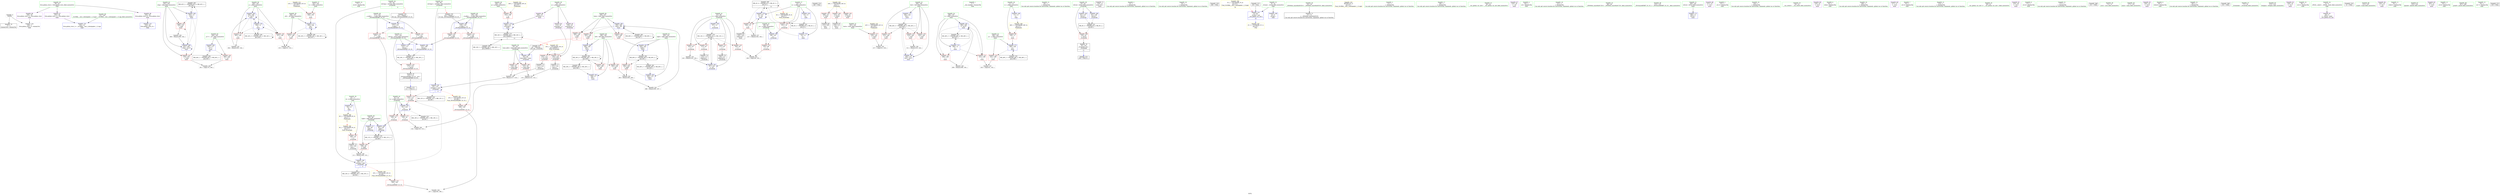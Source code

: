 digraph "SVFG" {
	label="SVFG";

	Node0x5560b07942e0 [shape=record,color=grey,label="{NodeID: 0\nNullPtr}"];
	Node0x5560b07942e0 -> Node0x5560b07ac0e0[style=solid];
	Node0x5560b07942e0 -> Node0x5560b07b1750[style=solid];
	Node0x5560b07c3da0 [shape=record,color=black,label="{NodeID: 263\nMR_62V_2 = PHI(MR_62V_4, MR_62V_1, )\npts\{203 \}\n}"];
	Node0x5560b07c3da0 -> Node0x5560b07b2fe0[style=dashed];
	Node0x5560b07b2ca0 [shape=record,color=blue,label="{NodeID: 180\n194\<--264\nj\<--inc13\nmain\n}"];
	Node0x5560b07b2ca0 -> Node0x5560b07b0790[style=dashed];
	Node0x5560b07b2ca0 -> Node0x5560b07b0860[style=dashed];
	Node0x5560b07b2ca0 -> Node0x5560b07b2960[style=dashed];
	Node0x5560b07b2ca0 -> Node0x5560b07b2ca0[style=dashed];
	Node0x5560b07b2ca0 -> Node0x5560b07c2190[style=dashed];
	Node0x5560b07a9ec0 [shape=record,color=purple,label="{NodeID: 97\n335\<--39\nllvm.global_ctors_1\<--llvm.global_ctors\nGlob }"];
	Node0x5560b07a9ec0 -> Node0x5560b07b1650[style=solid];
	Node0x5560b07a8130 [shape=record,color=green,label="{NodeID: 14\n37\<--1\n.str.8\<--dummyObj\nGlob }"];
	Node0x5560b07c7f90 [shape=record,color=black,label="{NodeID: 277\nMR_28V_3 = PHI(MR_28V_4, MR_28V_2, )\npts\{156 \}\n}"];
	Node0x5560b07c7f90 -> Node0x5560b07afa90[style=dashed];
	Node0x5560b07aaa80 [shape=record,color=red,label="{NodeID: 111\n113\<--87\n\<--i\n_Z5checkd\n}"];
	Node0x5560b07aaa80 -> Node0x5560b07ac480[style=solid];
	Node0x5560b07a8b70 [shape=record,color=green,label="{NodeID: 28\n16\<--17\nd\<--d_field_insensitive\nGlob }"];
	Node0x5560b07a8b70 -> Node0x5560b07aa330[style=solid];
	Node0x5560b07a8b70 -> Node0x5560b07b1450[style=solid];
	Node0x5560b07e20a0 [shape=record,color=black,label="{NodeID: 374\n246 = PHI()\n}"];
	Node0x5560b07afea0 [shape=record,color=red,label="{NodeID: 125\n164\<--163\n\<--\n_ZSt3maxIdERKT_S2_S2_\n}"];
	Node0x5560b07afea0 -> Node0x5560b07b7de0[style=solid];
	Node0x5560b07a98b0 [shape=record,color=green,label="{NodeID: 42\n89\<--90\n_n\<--_n_field_insensitive\n_Z5checkd\n}"];
	Node0x5560b07a98b0 -> Node0x5560b07aacf0[style=solid];
	Node0x5560b07a98b0 -> Node0x5560b07b1b90[style=solid];
	Node0x5560b07ccc20 [shape=record,color=yellow,style=double,label="{NodeID: 305\n34V_1 = ENCHI(MR_34V_0)\npts\{1 \}\nFun[main]}"];
	Node0x5560b07ccc20 -> Node0x5560b07aa400[style=dashed];
	Node0x5560b07ccc20 -> Node0x5560b07aa4d0[style=dashed];
	Node0x5560b07ccc20 -> Node0x5560b07aa5a0[style=dashed];
	Node0x5560b07b0a00 [shape=record,color=red,label="{NodeID: 139\n283\<--198\n\<--left\nmain\n}"];
	Node0x5560b07b0a00 -> Node0x5560b07b77e0[style=solid];
	Node0x5560b07ab490 [shape=record,color=green,label="{NodeID: 56\n190\<--191\np\<--p_field_insensitive\nmain\n}"];
	Node0x5560b07ab490 -> Node0x5560b07b05f0[style=solid];
	Node0x5560b07b6ee0 [shape=record,color=grey,label="{NodeID: 236\n111 = Binary(108, 110, )\n}"];
	Node0x5560b07b6ee0 -> Node0x5560b07b1c60[style=solid];
	Node0x5560b07b1650 [shape=record,color=blue,label="{NodeID: 153\n335\<--41\nllvm.global_ctors_1\<--_GLOBAL__sub_I_dzhulgakov_1_0.cpp\nGlob }"];
	Node0x5560b07ac0e0 [shape=record,color=black,label="{NodeID: 70\n2\<--3\ndummyVal\<--dummyVal\n}"];
	Node0x5560b07b83e0 [shape=record,color=grey,label="{NodeID: 250\n227 = cmp(225, 226, )\n}"];
	Node0x5560b07b2210 [shape=record,color=blue,label="{NodeID: 167\n157\<--153\n__a.addr\<--__a\n_ZSt3maxIdERKT_S2_S2_\n}"];
	Node0x5560b07b2210 -> Node0x5560b07afb60[style=dashed];
	Node0x5560b07b2210 -> Node0x5560b07afc30[style=dashed];
	Node0x5560b07acca0 [shape=record,color=purple,label="{NodeID: 84\n115\<--18\narrayidx\<--a\n_Z5checkd\n}"];
	Node0x5560b07acca0 -> Node0x5560b07af820[style=solid];
	Node0x5560b079b430 [shape=record,color=green,label="{NodeID: 1\n7\<--1\n__dso_handle\<--dummyObj\nGlob }"];
	Node0x5560b07c3e90 [shape=record,color=black,label="{NodeID: 264\nMR_64V_2 = PHI(MR_64V_3, MR_64V_1, )\npts\{205 \}\n}"];
	Node0x5560b07c3e90 -> Node0x5560b07b30b0[style=dashed];
	Node0x5560b07b2d70 [shape=record,color=blue,label="{NodeID: 181\n186\<--269\ni\<--inc15\nmain\n}"];
	Node0x5560b07b2d70 -> Node0x5560b07b0380[style=dashed];
	Node0x5560b07b2d70 -> Node0x5560b07b0450[style=dashed];
	Node0x5560b07b2d70 -> Node0x5560b07b2d70[style=dashed];
	Node0x5560b07b2d70 -> Node0x5560b07c1790[style=dashed];
	Node0x5560b07a9fc0 [shape=record,color=purple,label="{NodeID: 98\n336\<--39\nllvm.global_ctors_2\<--llvm.global_ctors\nGlob }"];
	Node0x5560b07a9fc0 -> Node0x5560b07b1750[style=solid];
	Node0x5560b07a81c0 [shape=record,color=green,label="{NodeID: 15\n40\<--1\n\<--dummyObj\nCan only get source location for instruction, argument, global var or function.}"];
	Node0x5560b07c8490 [shape=record,color=black,label="{NodeID: 278\nMR_12V_3 = PHI(MR_12V_4, MR_12V_2, )\npts\{86 \}\n}"];
	Node0x5560b07c8490 -> Node0x5560b07aa8e0[style=dashed];
	Node0x5560b07c8490 -> Node0x5560b07b1fa0[style=dashed];
	Node0x5560b07aab50 [shape=record,color=red,label="{NodeID: 112\n127\<--87\n\<--i\n_Z5checkd\n}"];
	Node0x5560b07aab50 -> Node0x5560b07ac620[style=solid];
	Node0x5560b07a8c70 [shape=record,color=green,label="{NodeID: 29\n18\<--19\na\<--a_field_insensitive\nGlob }"];
	Node0x5560b07a8c70 -> Node0x5560b07acca0[style=solid];
	Node0x5560b07a8c70 -> Node0x5560b07acd70[style=solid];
	Node0x5560b07a8c70 -> Node0x5560b07ace40[style=solid];
	Node0x5560b07e2170 [shape=record,color=black,label="{NodeID: 375\n290 = PHI(79, )\n}"];
	Node0x5560b07aff70 [shape=record,color=red,label="{NodeID: 126\n166\<--165\n\<--\n_ZSt3maxIdERKT_S2_S2_\n}"];
	Node0x5560b07aff70 -> Node0x5560b07b7de0[style=solid];
	Node0x5560b07a9980 [shape=record,color=green,label="{NodeID: 43\n91\<--92\nx\<--x_field_insensitive\n_Z5checkd\n}"];
	Node0x5560b07a9980 -> Node0x5560b07af680[style=solid];
	Node0x5560b07a9980 -> Node0x5560b07af750[style=solid];
	Node0x5560b07a9980 -> Node0x5560b07b1e00[style=solid];
	Node0x5560b07ccd30 [shape=record,color=yellow,style=double,label="{NodeID: 306\n36V_1 = ENCHI(MR_36V_0)\npts\{13 \}\nFun[main]}"];
	Node0x5560b07ccd30 -> Node0x5560b07aa0c0[style=dashed];
	Node0x5560b07b0ad0 [shape=record,color=red,label="{NodeID: 140\n304\<--198\n\<--left\nmain\n}"];
	Node0x5560b07ab560 [shape=record,color=green,label="{NodeID: 57\n192\<--193\nv\<--v_field_insensitive\nmain\n}"];
	Node0x5560b07ab560 -> Node0x5560b07b06c0[style=solid];
	Node0x5560b07b7060 [shape=record,color=grey,label="{NodeID: 237\n257 = Binary(256, 144, )\n}"];
	Node0x5560b07b7060 -> Node0x5560b07b2b00[style=solid];
	Node0x5560b07b1750 [shape=record,color=blue, style = dotted,label="{NodeID: 154\n336\<--3\nllvm.global_ctors_2\<--dummyVal\nGlob }"];
	Node0x5560b07ac1e0 [shape=record,color=black,label="{NodeID: 71\n179\<--12\nmain_ret\<--\nmain\n}"];
	Node0x5560b07bf990 [shape=record,color=black,label="{NodeID: 251\nMR_8V_3 = PHI(MR_8V_4, MR_8V_2, )\npts\{82 \}\n}"];
	Node0x5560b07bf990 -> Node0x5560b07aa670[style=dashed];
	Node0x5560b07b22e0 [shape=record,color=blue,label="{NodeID: 168\n159\<--154\n__b.addr\<--__b\n_ZSt3maxIdERKT_S2_S2_\n}"];
	Node0x5560b07b22e0 -> Node0x5560b07afd00[style=dashed];
	Node0x5560b07b22e0 -> Node0x5560b07afdd0[style=dashed];
	Node0x5560b07acd70 [shape=record,color=purple,label="{NodeID: 85\n129\<--18\narrayidx4\<--a\n_Z5checkd\n}"];
	Node0x5560b07acd70 -> Node0x5560b07af9c0[style=solid];
	Node0x5560b079ab90 [shape=record,color=green,label="{NodeID: 2\n9\<--1\n\<--dummyObj\nCan only get source location for instruction, argument, global var or function.}"];
	Node0x5560b07c4390 [shape=record,color=black,label="{NodeID: 265\nMR_66V_2 = PHI(MR_66V_3, MR_66V_1, )\npts\{207 \}\n}"];
	Node0x5560b07c4390 -> Node0x5560b07b3180[style=dashed];
	Node0x5560b07c4390 -> Node0x5560b07c4390[style=dashed];
	Node0x5560b07b2e40 [shape=record,color=blue,label="{NodeID: 182\n198\<--9\nleft\<--\nmain\n}"];
	Node0x5560b07b2e40 -> Node0x5560b07c9d90[style=dashed];
	Node0x5560b07aa0c0 [shape=record,color=red,label="{NodeID: 99\n238\<--11\n\<--c\nmain\n}"];
	Node0x5560b07aa0c0 -> Node0x5560b07b2890[style=solid];
	Node0x5560b07a8250 [shape=record,color=green,label="{NodeID: 16\n70\<--1\n\<--dummyObj\nCan only get source location for instruction, argument, global var or function.}"];
	Node0x5560b07c8990 [shape=record,color=black,label="{NodeID: 279\nMR_14V_3 = PHI(MR_14V_4, MR_14V_2, )\npts\{88 \}\n}"];
	Node0x5560b07c8990 -> Node0x5560b07aa9b0[style=dashed];
	Node0x5560b07c8990 -> Node0x5560b07aaa80[style=dashed];
	Node0x5560b07c8990 -> Node0x5560b07aab50[style=dashed];
	Node0x5560b07c8990 -> Node0x5560b07aac20[style=dashed];
	Node0x5560b07c8990 -> Node0x5560b07b2070[style=dashed];
	Node0x5560b07aac20 [shape=record,color=red,label="{NodeID: 113\n142\<--87\n\<--i\n_Z5checkd\n}"];
	Node0x5560b07aac20 -> Node0x5560b07b6d60[style=solid];
	Node0x5560b07a8d70 [shape=record,color=green,label="{NodeID: 30\n39\<--43\nllvm.global_ctors\<--llvm.global_ctors_field_insensitive\nGlob }"];
	Node0x5560b07a8d70 -> Node0x5560b07a9dc0[style=solid];
	Node0x5560b07a8d70 -> Node0x5560b07a9ec0[style=solid];
	Node0x5560b07a8d70 -> Node0x5560b07a9fc0[style=solid];
	Node0x5560b07e2240 [shape=record,color=black,label="{NodeID: 376\n306 = PHI()\n}"];
	Node0x5560b07b0040 [shape=record,color=red,label="{NodeID: 127\n226\<--182\n\<--tests\nmain\n}"];
	Node0x5560b07b0040 -> Node0x5560b07b83e0[style=solid];
	Node0x5560b07a9a50 [shape=record,color=green,label="{NodeID: 44\n93\<--94\nref.tmp\<--ref.tmp_field_insensitive\n_Z5checkd\n|{|<s1>4}}"];
	Node0x5560b07a9a50 -> Node0x5560b07b1c60[style=solid];
	Node0x5560b07a9a50:s1 -> Node0x5560b07e2510[style=solid,color=red];
	Node0x5560b07b0ba0 [shape=record,color=red,label="{NodeID: 141\n284\<--200\n\<--right\nmain\n}"];
	Node0x5560b07b0ba0 -> Node0x5560b07b77e0[style=solid];
	Node0x5560b07ab630 [shape=record,color=green,label="{NodeID: 58\n194\<--195\nj\<--j_field_insensitive\nmain\n}"];
	Node0x5560b07ab630 -> Node0x5560b07b0790[style=solid];
	Node0x5560b07ab630 -> Node0x5560b07b0860[style=solid];
	Node0x5560b07ab630 -> Node0x5560b07b2960[style=solid];
	Node0x5560b07ab630 -> Node0x5560b07b2ca0[style=solid];
	Node0x5560b07b71e0 [shape=record,color=grey,label="{NodeID: 238\n311 = Binary(310, 144, )\n}"];
	Node0x5560b07b71e0 -> Node0x5560b07b34c0[style=solid];
	Node0x5560b07b1850 [shape=record,color=blue,label="{NodeID: 155\n8\<--69\n_ZL2pi\<--call\n__cxx_global_var_init.1\n|{<s0>14}}"];
	Node0x5560b07b1850:s0 -> Node0x5560b07d1710[style=dashed,color=blue];
	Node0x5560b07ac2b0 [shape=record,color=black,label="{NodeID: 72\n52\<--53\n\<--_ZNSt8ios_base4InitD1Ev\nCan only get source location for instruction, argument, global var or function.}"];
	Node0x5560b07cf8d0 [shape=record,color=yellow,style=double,label="{NodeID: 335\nRETMU(2V_2)\npts\{10 \}\nFun[_GLOBAL__sub_I_dzhulgakov_1_0.cpp]}"];
	Node0x5560b07bfe90 [shape=record,color=black,label="{NodeID: 252\nMR_18V_4 = PHI(MR_18V_2, MR_18V_3, )\npts\{92 \}\n}"];
	Node0x5560b07b23b0 [shape=record,color=blue,label="{NodeID: 169\n155\<--169\nretval\<--\n_ZSt3maxIdERKT_S2_S2_\n}"];
	Node0x5560b07b23b0 -> Node0x5560b07c7f90[style=dashed];
	Node0x5560b07ace40 [shape=record,color=purple,label="{NodeID: 86\n260\<--18\narrayidx\<--a\nmain\n}"];
	Node0x5560b07ace40 -> Node0x5560b07b2bd0[style=solid];
	Node0x5560b0793460 [shape=record,color=green,label="{NodeID: 3\n12\<--1\n\<--dummyObj\nCan only get source location for instruction, argument, global var or function.}"];
	Node0x5560b07c4890 [shape=record,color=black,label="{NodeID: 266\nMR_24V_2 = PHI(MR_24V_3, MR_24V_1, )\npts\{190000 \}\n}"];
	Node0x5560b07c4890 -> Node0x5560b07c6b90[style=dashed];
	Node0x5560b07b2f10 [shape=record,color=blue,label="{NodeID: 183\n200\<--274\nright\<--\nmain\n}"];
	Node0x5560b07b2f10 -> Node0x5560b07ca290[style=dashed];
	Node0x5560b07aa190 [shape=record,color=red,label="{NodeID: 100\n101\<--14\n\<--n\n_Z5checkd\n}"];
	Node0x5560b07aa190 -> Node0x5560b07b1b90[style=solid];
	Node0x5560b07a82e0 [shape=record,color=green,label="{NodeID: 17\n99\<--1\n\<--dummyObj\nCan only get source location for instruction, argument, global var or function.}"];
	Node0x5560b07aacf0 [shape=record,color=red,label="{NodeID: 114\n105\<--89\n\<--_n\n_Z5checkd\n}"];
	Node0x5560b07aacf0 -> Node0x5560b07b7c60[style=solid];
	Node0x5560b07a8e70 [shape=record,color=green,label="{NodeID: 31\n44\<--45\n__cxx_global_var_init\<--__cxx_global_var_init_field_insensitive\n}"];
	Node0x5560b07e2310 [shape=record,color=black,label="{NodeID: 377\n80 = PHI(289, )\n0th arg _Z5checkd }"];
	Node0x5560b07e2310 -> Node0x5560b07b1920[style=solid];
	Node0x5560b07b0110 [shape=record,color=red,label="{NodeID: 128\n225\<--184\n\<--test\nmain\n}"];
	Node0x5560b07b0110 -> Node0x5560b07b83e0[style=solid];
	Node0x5560b07a9b20 [shape=record,color=green,label="{NodeID: 45\n95\<--96\nref.tmp1\<--ref.tmp1_field_insensitive\n_Z5checkd\n|{|<s1>4}}"];
	Node0x5560b07a9b20 -> Node0x5560b07b1d30[style=solid];
	Node0x5560b07a9b20:s1 -> Node0x5560b07e2650[style=solid,color=red];
	Node0x5560b07ccef0 [shape=record,color=yellow,style=double,label="{NodeID: 308\n6V_1 = ENCHI(MR_6V_0)\npts\{17 \}\nFun[main]|{<s0>11}}"];
	Node0x5560b07ccef0:s0 -> Node0x5560b07cbcb0[style=dashed,color=red];
	Node0x5560b07b0c70 [shape=record,color=red,label="{NodeID: 142\n279\<--202\n\<--step\nmain\n}"];
	Node0x5560b07b0c70 -> Node0x5560b07b8260[style=solid];
	Node0x5560b07ab700 [shape=record,color=green,label="{NodeID: 59\n196\<--197\n_n9\<--_n9_field_insensitive\nmain\n}"];
	Node0x5560b07ab700 -> Node0x5560b07b0930[style=solid];
	Node0x5560b07ab700 -> Node0x5560b07b2a30[style=solid];
	Node0x5560b07b7360 [shape=record,color=grey,label="{NodeID: 239\n300 = Binary(299, 144, )\n}"];
	Node0x5560b07b7360 -> Node0x5560b07b33f0[style=solid];
	Node0x5560b07b1920 [shape=record,color=blue,label="{NodeID: 156\n83\<--80\ntmm.addr\<--tmm\n_Z5checkd\n}"];
	Node0x5560b07b1920 -> Node0x5560b07aa740[style=dashed];
	Node0x5560b07b1920 -> Node0x5560b07aa810[style=dashed];
	Node0x5560b07ac3b0 [shape=record,color=black,label="{NodeID: 73\n110\<--109\nconv\<--\n_Z5checkd\n}"];
	Node0x5560b07ac3b0 -> Node0x5560b07b6ee0[style=solid];
	Node0x5560b07c0390 [shape=record,color=black,label="{NodeID: 253\nMR_20V_4 = PHI(MR_20V_2, MR_20V_3, )\npts\{94 \}\n}"];
	Node0x5560b07b2480 [shape=record,color=blue,label="{NodeID: 170\n155\<--172\nretval\<--\n_ZSt3maxIdERKT_S2_S2_\n}"];
	Node0x5560b07b2480 -> Node0x5560b07c7f90[style=dashed];
	Node0x5560b07acf10 [shape=record,color=purple,label="{NodeID: 87\n210\<--20\n\<--.str\nmain\n}"];
	Node0x5560b079ad70 [shape=record,color=green,label="{NodeID: 4\n20\<--1\n.str\<--dummyObj\nGlob }"];
	Node0x5560b07b2fe0 [shape=record,color=blue,label="{NodeID: 184\n202\<--12\nstep\<--\nmain\n}"];
	Node0x5560b07b2fe0 -> Node0x5560b07b0c70[style=dashed];
	Node0x5560b07b2fe0 -> Node0x5560b07b0d40[style=dashed];
	Node0x5560b07b2fe0 -> Node0x5560b07b33f0[style=dashed];
	Node0x5560b07b2fe0 -> Node0x5560b07c3da0[style=dashed];
	Node0x5560b07aa260 [shape=record,color=red,label="{NodeID: 101\n256\<--14\n\<--n\nmain\n}"];
	Node0x5560b07aa260 -> Node0x5560b07acb00[style=solid];
	Node0x5560b07aa260 -> Node0x5560b07b7060[style=solid];
	Node0x5560b07a8370 [shape=record,color=green,label="{NodeID: 18\n137\<--1\n\<--dummyObj\nCan only get source location for instruction, argument, global var or function.}"];
	Node0x5560b07af680 [shape=record,color=red,label="{NodeID: 115\n126\<--91\n\<--x\n_Z5checkd\n}"];
	Node0x5560b07af680 -> Node0x5560b07b7ae0[style=solid];
	Node0x5560b07a8f70 [shape=record,color=green,label="{NodeID: 32\n48\<--49\n_ZNSt8ios_base4InitC1Ev\<--_ZNSt8ios_base4InitC1Ev_field_insensitive\n}"];
	Node0x5560b07e2510 [shape=record,color=black,label="{NodeID: 378\n153 = PHI(93, )\n0th arg _ZSt3maxIdERKT_S2_S2_ }"];
	Node0x5560b07e2510 -> Node0x5560b07b2210[style=solid];
	Node0x5560b07b01e0 [shape=record,color=red,label="{NodeID: 129\n303\<--184\n\<--test\nmain\n}"];
	Node0x5560b07a9bf0 [shape=record,color=green,label="{NodeID: 46\n122\<--123\n_ZSt3maxIdERKT_S2_S2_\<--_ZSt3maxIdERKT_S2_S2__field_insensitive\n}"];
	Node0x5560b07b0d40 [shape=record,color=red,label="{NodeID: 143\n299\<--202\n\<--step\nmain\n}"];
	Node0x5560b07b0d40 -> Node0x5560b07b7360[style=solid];
	Node0x5560b07ab7d0 [shape=record,color=green,label="{NodeID: 60\n198\<--199\nleft\<--left_field_insensitive\nmain\n}"];
	Node0x5560b07ab7d0 -> Node0x5560b07b0a00[style=solid];
	Node0x5560b07ab7d0 -> Node0x5560b07b0ad0[style=solid];
	Node0x5560b07ab7d0 -> Node0x5560b07b2e40[style=solid];
	Node0x5560b07ab7d0 -> Node0x5560b07b3320[style=solid];
	Node0x5560b07b74e0 [shape=record,color=grey,label="{NodeID: 240\n269 = Binary(268, 144, )\n}"];
	Node0x5560b07b74e0 -> Node0x5560b07b2d70[style=solid];
	Node0x5560b07b19f0 [shape=record,color=blue,label="{NodeID: 157\n85\<--99\nright\<--\n_Z5checkd\n}"];
	Node0x5560b07b19f0 -> Node0x5560b07c8490[style=dashed];
	Node0x5560b07ac480 [shape=record,color=black,label="{NodeID: 74\n114\<--113\nidxprom\<--\n_Z5checkd\n}"];
	Node0x5560b07c0890 [shape=record,color=black,label="{NodeID: 254\nMR_22V_4 = PHI(MR_22V_2, MR_22V_3, )\npts\{96 \}\n}"];
	Node0x5560b07b2550 [shape=record,color=blue,label="{NodeID: 171\n180\<--12\nretval\<--\nmain\n}"];
	Node0x5560b07acfe0 [shape=record,color=purple,label="{NodeID: 88\n211\<--22\n\<--.str.2\nmain\n}"];
	Node0x5560b07931f0 [shape=record,color=green,label="{NodeID: 5\n22\<--1\n.str.2\<--dummyObj\nGlob }"];
	Node0x5560b07b30b0 [shape=record,color=blue,label="{NodeID: 185\n204\<--277\n_n17\<--\nmain\n}"];
	Node0x5560b07b30b0 -> Node0x5560b07b0e10[style=dashed];
	Node0x5560b07b30b0 -> Node0x5560b07c3e90[style=dashed];
	Node0x5560b07aa330 [shape=record,color=red,label="{NodeID: 102\n109\<--16\n\<--d\n_Z5checkd\n}"];
	Node0x5560b07aa330 -> Node0x5560b07ac3b0[style=solid];
	Node0x5560b07a8400 [shape=record,color=green,label="{NodeID: 19\n144\<--1\n\<--dummyObj\nCan only get source location for instruction, argument, global var or function.}"];
	Node0x5560b07af750 [shape=record,color=red,label="{NodeID: 116\n139\<--91\n\<--x\n_Z5checkd\n}"];
	Node0x5560b07af750 -> Node0x5560b07b1fa0[style=solid];
	Node0x5560b07a9070 [shape=record,color=green,label="{NodeID: 33\n54\<--55\n__cxa_atexit\<--__cxa_atexit_field_insensitive\n}"];
	Node0x5560b07e2650 [shape=record,color=black,label="{NodeID: 379\n154 = PHI(95, )\n1st arg _ZSt3maxIdERKT_S2_S2_ }"];
	Node0x5560b07e2650 -> Node0x5560b07b22e0[style=solid];
	Node0x5560b07b02b0 [shape=record,color=red,label="{NodeID: 130\n310\<--184\n\<--test\nmain\n}"];
	Node0x5560b07b02b0 -> Node0x5560b07b71e0[style=solid];
	Node0x5560b07a9cf0 [shape=record,color=green,label="{NodeID: 47\n155\<--156\nretval\<--retval_field_insensitive\n_ZSt3maxIdERKT_S2_S2_\n}"];
	Node0x5560b07a9cf0 -> Node0x5560b07afa90[style=solid];
	Node0x5560b07a9cf0 -> Node0x5560b07b23b0[style=solid];
	Node0x5560b07a9cf0 -> Node0x5560b07b2480[style=solid];
	Node0x5560b07cd0b0 [shape=record,color=yellow,style=double,label="{NodeID: 310\n42V_1 = ENCHI(MR_42V_0)\npts\{183 \}\nFun[main]}"];
	Node0x5560b07cd0b0 -> Node0x5560b07b0040[style=dashed];
	Node0x5560b07b0e10 [shape=record,color=red,label="{NodeID: 144\n280\<--204\n\<--_n17\nmain\n}"];
	Node0x5560b07b0e10 -> Node0x5560b07b8260[style=solid];
	Node0x5560b07ab8a0 [shape=record,color=green,label="{NodeID: 61\n200\<--201\nright\<--right_field_insensitive\nmain\n}"];
	Node0x5560b07ab8a0 -> Node0x5560b07b0ba0[style=solid];
	Node0x5560b07ab8a0 -> Node0x5560b07b2f10[style=solid];
	Node0x5560b07ab8a0 -> Node0x5560b07b3250[style=solid];
	Node0x5560b07b7660 [shape=record,color=grey,label="{NodeID: 241\n264 = Binary(263, 144, )\n}"];
	Node0x5560b07b7660 -> Node0x5560b07b2ca0[style=solid];
	Node0x5560b07b1ac0 [shape=record,color=blue,label="{NodeID: 158\n87\<--12\ni\<--\n_Z5checkd\n}"];
	Node0x5560b07b1ac0 -> Node0x5560b07c8990[style=dashed];
	Node0x5560b07ac550 [shape=record,color=black,label="{NodeID: 75\n117\<--116\nconv2\<--\n_Z5checkd\n}"];
	Node0x5560b07ac550 -> Node0x5560b07b6be0[style=solid];
	Node0x5560b07c0d90 [shape=record,color=black,label="{NodeID: 255\nMR_4V_2 = PHI(MR_4V_4, MR_4V_1, )\npts\{15 \}\n}"];
	Node0x5560b07c0d90 -> Node0x5560b07b26f0[style=dashed];
	Node0x5560b07b2620 [shape=record,color=blue,label="{NodeID: 172\n184\<--144\ntest\<--\nmain\n}"];
	Node0x5560b07b2620 -> Node0x5560b07c1290[style=dashed];
	Node0x5560b07ad0b0 [shape=record,color=purple,label="{NodeID: 89\n216\<--25\n\<--.str.3\nmain\n}"];
	Node0x5560b079bfd0 [shape=record,color=green,label="{NodeID: 6\n24\<--1\nstdin\<--dummyObj\nGlob }"];
	Node0x5560b07c5790 [shape=record,color=black,label="{NodeID: 269\nMR_4V_4 = PHI(MR_4V_5, MR_4V_3, )\npts\{15 \}\n|{|<s4>11}}"];
	Node0x5560b07c5790 -> Node0x5560b07aa260[style=dashed];
	Node0x5560b07c5790 -> Node0x5560b07b2b00[style=dashed];
	Node0x5560b07c5790 -> Node0x5560b07c0d90[style=dashed];
	Node0x5560b07c5790 -> Node0x5560b07c5790[style=dashed];
	Node0x5560b07c5790:s4 -> Node0x5560b07cb190[style=dashed,color=red];
	Node0x5560b07b3180 [shape=record,color=blue,label="{NodeID: 186\n206\<--286\ntmm\<--div\nmain\n}"];
	Node0x5560b07b3180 -> Node0x5560b07b0ee0[style=dashed];
	Node0x5560b07b3180 -> Node0x5560b07b0fb0[style=dashed];
	Node0x5560b07b3180 -> Node0x5560b07b1080[style=dashed];
	Node0x5560b07b3180 -> Node0x5560b07b3180[style=dashed];
	Node0x5560b07b3180 -> Node0x5560b07c4390[style=dashed];
	Node0x5560b07aa400 [shape=record,color=red,label="{NodeID: 103\n209\<--24\n\<--stdin\nmain\n}"];
	Node0x5560b07aa400 -> Node0x5560b07ac960[style=solid];
	Node0x5560b07a8490 [shape=record,color=green,label="{NodeID: 20\n148\<--1\n\<--dummyObj\nCan only get source location for instruction, argument, global var or function.}"];
	Node0x5560b07c9d90 [shape=record,color=black,label="{NodeID: 283\nMR_58V_4 = PHI(MR_58V_5, MR_58V_3, )\npts\{199 \}\n}"];
	Node0x5560b07c9d90 -> Node0x5560b07b0a00[style=dashed];
	Node0x5560b07c9d90 -> Node0x5560b07b0ad0[style=dashed];
	Node0x5560b07c9d90 -> Node0x5560b07b3320[style=dashed];
	Node0x5560b07c9d90 -> Node0x5560b07c2b90[style=dashed];
	Node0x5560b07c9d90 -> Node0x5560b07c9d90[style=dashed];
	Node0x5560b07af820 [shape=record,color=red,label="{NodeID: 117\n116\<--115\n\<--arrayidx\n_Z5checkd\n}"];
	Node0x5560b07af820 -> Node0x5560b07ac550[style=solid];
	Node0x5560b07a9170 [shape=record,color=green,label="{NodeID: 34\n53\<--59\n_ZNSt8ios_base4InitD1Ev\<--_ZNSt8ios_base4InitD1Ev_field_insensitive\n}"];
	Node0x5560b07a9170 -> Node0x5560b07ac2b0[style=solid];
	Node0x5560b07cc490 [shape=record,color=yellow,style=double,label="{NodeID: 297\n24V_1 = ENCHI(MR_24V_0)\npts\{190000 \}\nFun[_Z5checkd]}"];
	Node0x5560b07cc490 -> Node0x5560b07af820[style=dashed];
	Node0x5560b07cc490 -> Node0x5560b07af9c0[style=dashed];
	Node0x5560b07b0380 [shape=record,color=red,label="{NodeID: 131\n241\<--186\n\<--i\nmain\n}"];
	Node0x5560b07b0380 -> Node0x5560b07b7f60[style=solid];
	Node0x5560b07aade0 [shape=record,color=green,label="{NodeID: 48\n157\<--158\n__a.addr\<--__a.addr_field_insensitive\n_ZSt3maxIdERKT_S2_S2_\n}"];
	Node0x5560b07aade0 -> Node0x5560b07afb60[style=solid];
	Node0x5560b07aade0 -> Node0x5560b07afc30[style=solid];
	Node0x5560b07aade0 -> Node0x5560b07b2210[style=solid];
	Node0x5560b07b0ee0 [shape=record,color=red,label="{NodeID: 145\n289\<--206\n\<--tmm\nmain\n|{<s0>11}}"];
	Node0x5560b07b0ee0:s0 -> Node0x5560b07e2310[style=solid,color=red];
	Node0x5560b07ab970 [shape=record,color=green,label="{NodeID: 62\n202\<--203\nstep\<--step_field_insensitive\nmain\n}"];
	Node0x5560b07ab970 -> Node0x5560b07b0c70[style=solid];
	Node0x5560b07ab970 -> Node0x5560b07b0d40[style=solid];
	Node0x5560b07ab970 -> Node0x5560b07b2fe0[style=solid];
	Node0x5560b07ab970 -> Node0x5560b07b33f0[style=solid];
	Node0x5560b07b77e0 [shape=record,color=grey,label="{NodeID: 242\n285 = Binary(283, 284, )\n}"];
	Node0x5560b07b77e0 -> Node0x5560b07b7960[style=solid];
	Node0x5560b07b1b90 [shape=record,color=blue,label="{NodeID: 159\n89\<--101\n_n\<--\n_Z5checkd\n}"];
	Node0x5560b07b1b90 -> Node0x5560b07aacf0[style=dashed];
	Node0x5560b07ac620 [shape=record,color=black,label="{NodeID: 76\n128\<--127\nidxprom3\<--\n_Z5checkd\n}"];
	Node0x5560b07c1290 [shape=record,color=black,label="{NodeID: 256\nMR_44V_3 = PHI(MR_44V_4, MR_44V_2, )\npts\{185 \}\n}"];
	Node0x5560b07c1290 -> Node0x5560b07b0110[style=dashed];
	Node0x5560b07c1290 -> Node0x5560b07b01e0[style=dashed];
	Node0x5560b07c1290 -> Node0x5560b07b02b0[style=dashed];
	Node0x5560b07c1290 -> Node0x5560b07b34c0[style=dashed];
	Node0x5560b07b26f0 [shape=record,color=blue,label="{NodeID: 173\n14\<--12\nn\<--\nmain\n}"];
	Node0x5560b07b26f0 -> Node0x5560b07c5790[style=dashed];
	Node0x5560b07ad180 [shape=record,color=purple,label="{NodeID: 90\n217\<--27\n\<--.str.4\nmain\n}"];
	Node0x5560b079bed0 [shape=record,color=green,label="{NodeID: 7\n25\<--1\n.str.3\<--dummyObj\nGlob }"];
	Node0x5560b07b3250 [shape=record,color=blue,label="{NodeID: 187\n200\<--292\nright\<--\nmain\n}"];
	Node0x5560b07b3250 -> Node0x5560b07ca290[style=dashed];
	Node0x5560b07aa4d0 [shape=record,color=red,label="{NodeID: 104\n215\<--29\n\<--stdout\nmain\n}"];
	Node0x5560b07aa4d0 -> Node0x5560b07aca30[style=solid];
	Node0x5560b07a8560 [shape=record,color=green,label="{NodeID: 21\n274\<--1\n\<--dummyObj\nCan only get source location for instruction, argument, global var or function.}"];
	Node0x5560b07d1710 [shape=record,color=yellow,style=double,label="{NodeID: 367\n2V_2 = CSCHI(MR_2V_1)\npts\{10 \}\nCS[]}"];
	Node0x5560b07ca290 [shape=record,color=black,label="{NodeID: 284\nMR_60V_4 = PHI(MR_60V_6, MR_60V_3, )\npts\{201 \}\n}"];
	Node0x5560b07ca290 -> Node0x5560b07b0ba0[style=dashed];
	Node0x5560b07ca290 -> Node0x5560b07b3250[style=dashed];
	Node0x5560b07ca290 -> Node0x5560b07c3090[style=dashed];
	Node0x5560b07ca290 -> Node0x5560b07ca290[style=dashed];
	Node0x5560b07af8f0 [shape=record,color=red,label="{NodeID: 118\n124\<--121\n\<--call\n_Z5checkd\n}"];
	Node0x5560b07af8f0 -> Node0x5560b07b1e00[style=solid];
	Node0x5560b07a9270 [shape=record,color=green,label="{NodeID: 35\n66\<--67\n__cxx_global_var_init.1\<--__cxx_global_var_init.1_field_insensitive\n}"];
	Node0x5560b07cc570 [shape=record,color=yellow,style=double,label="{NodeID: 298\n2V_1 = ENCHI(MR_2V_0)\npts\{10 \}\nFun[_GLOBAL__sub_I_dzhulgakov_1_0.cpp]|{<s0>14}}"];
	Node0x5560b07cc570:s0 -> Node0x5560b07b1850[style=dashed,color=red];
	Node0x5560b07b0450 [shape=record,color=red,label="{NodeID: 132\n268\<--186\n\<--i\nmain\n}"];
	Node0x5560b07b0450 -> Node0x5560b07b74e0[style=solid];
	Node0x5560b07aaeb0 [shape=record,color=green,label="{NodeID: 49\n159\<--160\n__b.addr\<--__b.addr_field_insensitive\n_ZSt3maxIdERKT_S2_S2_\n}"];
	Node0x5560b07aaeb0 -> Node0x5560b07afd00[style=solid];
	Node0x5560b07aaeb0 -> Node0x5560b07afdd0[style=solid];
	Node0x5560b07aaeb0 -> Node0x5560b07b22e0[style=solid];
	Node0x5560b07b0fb0 [shape=record,color=red,label="{NodeID: 146\n292\<--206\n\<--tmm\nmain\n}"];
	Node0x5560b07b0fb0 -> Node0x5560b07b3250[style=solid];
	Node0x5560b07aba40 [shape=record,color=green,label="{NodeID: 63\n204\<--205\n_n17\<--_n17_field_insensitive\nmain\n}"];
	Node0x5560b07aba40 -> Node0x5560b07b0e10[style=solid];
	Node0x5560b07aba40 -> Node0x5560b07b30b0[style=solid];
	Node0x5560b07b7960 [shape=record,color=grey,label="{NodeID: 243\n286 = Binary(285, 287, )\n}"];
	Node0x5560b07b7960 -> Node0x5560b07b3180[style=solid];
	Node0x5560b07b1c60 [shape=record,color=blue,label="{NodeID: 160\n93\<--111\nref.tmp\<--add\n_Z5checkd\n|{|<s3>4}}"];
	Node0x5560b07b1c60 -> Node0x5560b07af8f0[style=dashed];
	Node0x5560b07b1c60 -> Node0x5560b07b1c60[style=dashed];
	Node0x5560b07b1c60 -> Node0x5560b07c0390[style=dashed];
	Node0x5560b07b1c60:s3 -> Node0x5560b07cc790[style=dashed,color=red];
	Node0x5560b07ac6f0 [shape=record,color=black,label="{NodeID: 77\n131\<--130\nconv5\<--\n_Z5checkd\n}"];
	Node0x5560b07ac6f0 -> Node0x5560b07b6a60[style=solid];
	Node0x5560b07c1790 [shape=record,color=black,label="{NodeID: 257\nMR_46V_2 = PHI(MR_46V_4, MR_46V_1, )\npts\{187 \}\n}"];
	Node0x5560b07c1790 -> Node0x5560b07b27c0[style=dashed];
	Node0x5560b07b27c0 [shape=record,color=blue,label="{NodeID: 174\n186\<--12\ni\<--\nmain\n}"];
	Node0x5560b07b27c0 -> Node0x5560b07b0380[style=dashed];
	Node0x5560b07b27c0 -> Node0x5560b07b0450[style=dashed];
	Node0x5560b07b27c0 -> Node0x5560b07b2d70[style=dashed];
	Node0x5560b07b27c0 -> Node0x5560b07c1790[style=dashed];
	Node0x5560b07ad250 [shape=record,color=purple,label="{NodeID: 91\n219\<--30\n\<--.str.5\nmain\n}"];
	Node0x5560b079b270 [shape=record,color=green,label="{NodeID: 8\n27\<--1\n.str.4\<--dummyObj\nGlob }"];
	Node0x5560b07b3320 [shape=record,color=blue,label="{NodeID: 188\n198\<--295\nleft\<--\nmain\n}"];
	Node0x5560b07b3320 -> Node0x5560b07c9d90[style=dashed];
	Node0x5560b07aa5a0 [shape=record,color=red,label="{NodeID: 105\n229\<--32\n\<--stderr\nmain\n}"];
	Node0x5560b07a8630 [shape=record,color=green,label="{NodeID: 22\n277\<--1\n\<--dummyObj\nCan only get source location for instruction, argument, global var or function.}"];
	Node0x5560b04d04a0 [shape=record,color=black,label="{NodeID: 368\n231 = PHI()\n}"];
	Node0x5560b07af9c0 [shape=record,color=red,label="{NodeID: 119\n130\<--129\n\<--arrayidx4\n_Z5checkd\n}"];
	Node0x5560b07af9c0 -> Node0x5560b07ac6f0[style=solid];
	Node0x5560b07a9370 [shape=record,color=green,label="{NodeID: 36\n71\<--72\nacos\<--acos_field_insensitive\n}"];
	Node0x5560b07b0520 [shape=record,color=red,label="{NodeID: 133\n242\<--188\n\<--_n\nmain\n}"];
	Node0x5560b07b0520 -> Node0x5560b07b7f60[style=solid];
	Node0x5560b07aaf80 [shape=record,color=green,label="{NodeID: 50\n177\<--178\nmain\<--main_field_insensitive\n}"];
	Node0x5560b07b1080 [shape=record,color=red,label="{NodeID: 147\n295\<--206\n\<--tmm\nmain\n}"];
	Node0x5560b07b1080 -> Node0x5560b07b3320[style=solid];
	Node0x5560b07abb10 [shape=record,color=green,label="{NodeID: 64\n206\<--207\ntmm\<--tmm_field_insensitive\nmain\n}"];
	Node0x5560b07abb10 -> Node0x5560b07b0ee0[style=solid];
	Node0x5560b07abb10 -> Node0x5560b07b0fb0[style=solid];
	Node0x5560b07abb10 -> Node0x5560b07b1080[style=solid];
	Node0x5560b07abb10 -> Node0x5560b07b3180[style=solid];
	Node0x5560b07b7ae0 [shape=record,color=grey,label="{NodeID: 244\n134 = cmp(126, 133, )\n}"];
	Node0x5560b07b1d30 [shape=record,color=blue,label="{NodeID: 161\n95\<--119\nref.tmp1\<--sub\n_Z5checkd\n|{|<s3>4}}"];
	Node0x5560b07b1d30 -> Node0x5560b07af8f0[style=dashed];
	Node0x5560b07b1d30 -> Node0x5560b07b1d30[style=dashed];
	Node0x5560b07b1d30 -> Node0x5560b07c0890[style=dashed];
	Node0x5560b07b1d30:s3 -> Node0x5560b07cc8a0[style=dashed,color=red];
	Node0x5560b07ac7c0 [shape=record,color=black,label="{NodeID: 78\n79\<--150\n_Z5checkd_ret\<--\n_Z5checkd\n|{<s0>11}}"];
	Node0x5560b07ac7c0:s0 -> Node0x5560b07e2170[style=solid,color=blue];
	Node0x5560b07c1c90 [shape=record,color=black,label="{NodeID: 258\nMR_48V_2 = PHI(MR_48V_3, MR_48V_1, )\npts\{189 \}\n}"];
	Node0x5560b07c1c90 -> Node0x5560b07b2890[style=dashed];
	Node0x5560b07b2890 [shape=record,color=blue,label="{NodeID: 175\n188\<--238\n_n\<--\nmain\n}"];
	Node0x5560b07b2890 -> Node0x5560b07b0520[style=dashed];
	Node0x5560b07b2890 -> Node0x5560b07c1c90[style=dashed];
	Node0x5560b07ad320 [shape=record,color=purple,label="{NodeID: 92\n230\<--33\n\<--.str.6\nmain\n}"];
	Node0x5560b0793310 [shape=record,color=green,label="{NodeID: 9\n29\<--1\nstdout\<--dummyObj\nGlob }"];
	Node0x5560b07b33f0 [shape=record,color=blue,label="{NodeID: 189\n202\<--300\nstep\<--inc23\nmain\n}"];
	Node0x5560b07b33f0 -> Node0x5560b07b0c70[style=dashed];
	Node0x5560b07b33f0 -> Node0x5560b07b0d40[style=dashed];
	Node0x5560b07b33f0 -> Node0x5560b07b33f0[style=dashed];
	Node0x5560b07b33f0 -> Node0x5560b07c3da0[style=dashed];
	Node0x5560b07aa670 [shape=record,color=red,label="{NodeID: 106\n150\<--81\n\<--retval\n_Z5checkd\n}"];
	Node0x5560b07aa670 -> Node0x5560b07ac7c0[style=solid];
	Node0x5560b07a8700 [shape=record,color=green,label="{NodeID: 23\n287\<--1\n\<--dummyObj\nCan only get source location for instruction, argument, global var or function.}"];
	Node0x5560b07e1ae0 [shape=record,color=black,label="{NodeID: 369\n235 = PHI()\n}"];
	Node0x5560b07afa90 [shape=record,color=red,label="{NodeID: 120\n175\<--155\n\<--retval\n_ZSt3maxIdERKT_S2_S2_\n}"];
	Node0x5560b07afa90 -> Node0x5560b07ac890[style=solid];
	Node0x5560b07a9470 [shape=record,color=green,label="{NodeID: 37\n77\<--78\n_Z5checkd\<--_Z5checkd_field_insensitive\n}"];
	Node0x5560b07cc790 [shape=record,color=yellow,style=double,label="{NodeID: 300\n20V_1 = ENCHI(MR_20V_0)\npts\{94 \}\nFun[_ZSt3maxIdERKT_S2_S2_]}"];
	Node0x5560b07cc790 -> Node0x5560b07afea0[style=dashed];
	Node0x5560b07b05f0 [shape=record,color=red,label="{NodeID: 134\n255\<--190\n\<--p\nmain\n}"];
	Node0x5560b07b05f0 -> Node0x5560b07b2bd0[style=solid];
	Node0x5560b07ab080 [shape=record,color=green,label="{NodeID: 51\n180\<--181\nretval\<--retval_field_insensitive\nmain\n}"];
	Node0x5560b07ab080 -> Node0x5560b07b2550[style=solid];
	Node0x5560b07c3830 [shape=record,color=yellow,style=double,label="{NodeID: 314\n50V_1 = ENCHI(MR_50V_0)\npts\{191 \}\nFun[main]}"];
	Node0x5560b07c3830 -> Node0x5560b07b05f0[style=dashed];
	Node0x5560b07b1150 [shape=record,color=blue,label="{NodeID: 148\n8\<--9\n_ZL2pi\<--\nGlob }"];
	Node0x5560b07abbe0 [shape=record,color=green,label="{NodeID: 65\n213\<--214\nfreopen\<--freopen_field_insensitive\n}"];
	Node0x5560b07b7c60 [shape=record,color=grey,label="{NodeID: 245\n106 = cmp(104, 105, )\n}"];
	Node0x5560b07b1e00 [shape=record,color=blue,label="{NodeID: 162\n91\<--124\nx\<--\n_Z5checkd\n}"];
	Node0x5560b07b1e00 -> Node0x5560b07af680[style=dashed];
	Node0x5560b07b1e00 -> Node0x5560b07af750[style=dashed];
	Node0x5560b07b1e00 -> Node0x5560b07b1e00[style=dashed];
	Node0x5560b07b1e00 -> Node0x5560b07bfe90[style=dashed];
	Node0x5560b07ac890 [shape=record,color=black,label="{NodeID: 79\n152\<--175\n_ZSt3maxIdERKT_S2_S2__ret\<--\n_ZSt3maxIdERKT_S2_S2_\n|{<s0>4}}"];
	Node0x5560b07ac890:s0 -> Node0x5560b07e1e40[style=solid,color=blue];
	Node0x5560b07c2190 [shape=record,color=black,label="{NodeID: 259\nMR_54V_2 = PHI(MR_54V_3, MR_54V_1, )\npts\{195 \}\n}"];
	Node0x5560b07c2190 -> Node0x5560b07b2960[style=dashed];
	Node0x5560b07c2190 -> Node0x5560b07c2190[style=dashed];
	Node0x5560b07b2960 [shape=record,color=blue,label="{NodeID: 176\n194\<--12\nj\<--\nmain\n}"];
	Node0x5560b07b2960 -> Node0x5560b07b0790[style=dashed];
	Node0x5560b07b2960 -> Node0x5560b07b0860[style=dashed];
	Node0x5560b07b2960 -> Node0x5560b07b2960[style=dashed];
	Node0x5560b07b2960 -> Node0x5560b07b2ca0[style=dashed];
	Node0x5560b07b2960 -> Node0x5560b07c2190[style=dashed];
	Node0x5560b07ad3f0 [shape=record,color=purple,label="{NodeID: 93\n234\<--35\n\<--.str.7\nmain\n}"];
	Node0x5560b07a7af0 [shape=record,color=green,label="{NodeID: 10\n30\<--1\n.str.5\<--dummyObj\nGlob }"];
	Node0x5560b07c6b90 [shape=record,color=black,label="{NodeID: 273\nMR_24V_3 = PHI(MR_24V_4, MR_24V_2, )\npts\{190000 \}\n|{|<s3>11}}"];
	Node0x5560b07c6b90 -> Node0x5560b07b2bd0[style=dashed];
	Node0x5560b07c6b90 -> Node0x5560b07c4890[style=dashed];
	Node0x5560b07c6b90 -> Node0x5560b07c6b90[style=dashed];
	Node0x5560b07c6b90:s3 -> Node0x5560b07cc490[style=dashed,color=red];
	Node0x5560b07b34c0 [shape=record,color=blue,label="{NodeID: 190\n184\<--311\ntest\<--inc27\nmain\n}"];
	Node0x5560b07b34c0 -> Node0x5560b07c1290[style=dashed];
	Node0x5560b07aa740 [shape=record,color=red,label="{NodeID: 107\n118\<--83\n\<--tmm.addr\n_Z5checkd\n}"];
	Node0x5560b07aa740 -> Node0x5560b07b6be0[style=solid];
	Node0x5560b07a87d0 [shape=record,color=green,label="{NodeID: 24\n4\<--6\n_ZStL8__ioinit\<--_ZStL8__ioinit_field_insensitive\nGlob }"];
	Node0x5560b07a87d0 -> Node0x5560b07acbd0[style=solid];
	Node0x5560b07e1be0 [shape=record,color=black,label="{NodeID: 370\n51 = PHI()\n}"];
	Node0x5560b07cb190 [shape=record,color=yellow,style=double,label="{NodeID: 287\n4V_1 = ENCHI(MR_4V_0)\npts\{15 \}\nFun[_Z5checkd]}"];
	Node0x5560b07cb190 -> Node0x5560b07aa190[style=dashed];
	Node0x5560b07afb60 [shape=record,color=red,label="{NodeID: 121\n163\<--157\n\<--__a.addr\n_ZSt3maxIdERKT_S2_S2_\n}"];
	Node0x5560b07afb60 -> Node0x5560b07afea0[style=solid];
	Node0x5560b07a9570 [shape=record,color=green,label="{NodeID: 38\n81\<--82\nretval\<--retval_field_insensitive\n_Z5checkd\n}"];
	Node0x5560b07a9570 -> Node0x5560b07aa670[style=solid];
	Node0x5560b07a9570 -> Node0x5560b07b1ed0[style=solid];
	Node0x5560b07a9570 -> Node0x5560b07b2140[style=solid];
	Node0x5560b07cc8a0 [shape=record,color=yellow,style=double,label="{NodeID: 301\n22V_1 = ENCHI(MR_22V_0)\npts\{96 \}\nFun[_ZSt3maxIdERKT_S2_S2_]}"];
	Node0x5560b07cc8a0 -> Node0x5560b07aff70[style=dashed];
	Node0x5560b07b06c0 [shape=record,color=red,label="{NodeID: 135\n248\<--192\n\<--v\nmain\n}"];
	Node0x5560b07b06c0 -> Node0x5560b07b2a30[style=solid];
	Node0x5560b07ab150 [shape=record,color=green,label="{NodeID: 52\n182\<--183\ntests\<--tests_field_insensitive\nmain\n}"];
	Node0x5560b07ab150 -> Node0x5560b07b0040[style=solid];
	Node0x5560b07c3910 [shape=record,color=yellow,style=double,label="{NodeID: 315\n52V_1 = ENCHI(MR_52V_0)\npts\{193 \}\nFun[main]}"];
	Node0x5560b07c3910 -> Node0x5560b07b06c0[style=dashed];
	Node0x5560b07b1250 [shape=record,color=blue,label="{NodeID: 149\n11\<--12\nc\<--\nGlob }"];
	Node0x5560b07b1250 -> Node0x5560b07ccd30[style=dashed];
	Node0x5560b07abce0 [shape=record,color=green,label="{NodeID: 66\n221\<--222\nscanf\<--scanf_field_insensitive\n}"];
	Node0x5560b07b7de0 [shape=record,color=grey,label="{NodeID: 246\n167 = cmp(164, 166, )\n}"];
	Node0x5560b07b1ed0 [shape=record,color=blue,label="{NodeID: 163\n81\<--137\nretval\<--\n_Z5checkd\n}"];
	Node0x5560b07b1ed0 -> Node0x5560b07bf990[style=dashed];
	Node0x5560b07ac960 [shape=record,color=black,label="{NodeID: 80\n212\<--209\ncall\<--\nmain\n}"];
	Node0x5560b07c2690 [shape=record,color=black,label="{NodeID: 260\nMR_56V_2 = PHI(MR_56V_3, MR_56V_1, )\npts\{197 \}\n}"];
	Node0x5560b07c2690 -> Node0x5560b07b2a30[style=dashed];
	Node0x5560b07c2690 -> Node0x5560b07c2690[style=dashed];
	Node0x5560b07b2a30 [shape=record,color=blue,label="{NodeID: 177\n196\<--248\n_n9\<--\nmain\n}"];
	Node0x5560b07b2a30 -> Node0x5560b07b0930[style=dashed];
	Node0x5560b07b2a30 -> Node0x5560b07b2a30[style=dashed];
	Node0x5560b07b2a30 -> Node0x5560b07c2690[style=dashed];
	Node0x5560b07ad4c0 [shape=record,color=purple,label="{NodeID: 94\n245\<--35\n\<--.str.7\nmain\n}"];
	Node0x5560b07a7bc0 [shape=record,color=green,label="{NodeID: 11\n32\<--1\nstderr\<--dummyObj\nGlob }"];
	Node0x5560b07aa810 [shape=record,color=red,label="{NodeID: 108\n132\<--83\n\<--tmm.addr\n_Z5checkd\n}"];
	Node0x5560b07aa810 -> Node0x5560b07b6a60[style=solid];
	Node0x5560b07a88a0 [shape=record,color=green,label="{NodeID: 25\n8\<--10\n_ZL2pi\<--_ZL2pi_field_insensitive\nGlob }"];
	Node0x5560b07a88a0 -> Node0x5560b07b1150[style=solid];
	Node0x5560b07a88a0 -> Node0x5560b07b1850[style=solid];
	Node0x5560b07e1ce0 [shape=record,color=black,label="{NodeID: 371\n69 = PHI()\n}"];
	Node0x5560b07e1ce0 -> Node0x5560b07b1850[style=solid];
	Node0x5560b07cbcb0 [shape=record,color=yellow,style=double,label="{NodeID: 288\n6V_1 = ENCHI(MR_6V_0)\npts\{17 \}\nFun[_Z5checkd]}"];
	Node0x5560b07cbcb0 -> Node0x5560b07aa330[style=dashed];
	Node0x5560b07afc30 [shape=record,color=red,label="{NodeID: 122\n172\<--157\n\<--__a.addr\n_ZSt3maxIdERKT_S2_S2_\n}"];
	Node0x5560b07afc30 -> Node0x5560b07b2480[style=solid];
	Node0x5560b07a9640 [shape=record,color=green,label="{NodeID: 39\n83\<--84\ntmm.addr\<--tmm.addr_field_insensitive\n_Z5checkd\n}"];
	Node0x5560b07a9640 -> Node0x5560b07aa740[style=solid];
	Node0x5560b07a9640 -> Node0x5560b07aa810[style=solid];
	Node0x5560b07a9640 -> Node0x5560b07b1920[style=solid];
	Node0x5560b07b0790 [shape=record,color=red,label="{NodeID: 136\n251\<--194\n\<--j\nmain\n}"];
	Node0x5560b07b0790 -> Node0x5560b07b80e0[style=solid];
	Node0x5560b07ab220 [shape=record,color=green,label="{NodeID: 53\n184\<--185\ntest\<--test_field_insensitive\nmain\n}"];
	Node0x5560b07ab220 -> Node0x5560b07b0110[style=solid];
	Node0x5560b07ab220 -> Node0x5560b07b01e0[style=solid];
	Node0x5560b07ab220 -> Node0x5560b07b02b0[style=solid];
	Node0x5560b07ab220 -> Node0x5560b07b2620[style=solid];
	Node0x5560b07ab220 -> Node0x5560b07b34c0[style=solid];
	Node0x5560b07b6a60 [shape=record,color=grey,label="{NodeID: 233\n133 = Binary(131, 132, )\n}"];
	Node0x5560b07b6a60 -> Node0x5560b07b7ae0[style=solid];
	Node0x5560b07b1350 [shape=record,color=blue,label="{NodeID: 150\n14\<--12\nn\<--\nGlob }"];
	Node0x5560b07b1350 -> Node0x5560b07c0d90[style=dashed];
	Node0x5560b07abde0 [shape=record,color=green,label="{NodeID: 67\n232\<--233\nfprintf\<--fprintf_field_insensitive\n}"];
	Node0x5560b07b7f60 [shape=record,color=grey,label="{NodeID: 247\n243 = cmp(241, 242, )\n}"];
	Node0x5560b07b1fa0 [shape=record,color=blue,label="{NodeID: 164\n85\<--139\nright\<--\n_Z5checkd\n}"];
	Node0x5560b07b1fa0 -> Node0x5560b07c8490[style=dashed];
	Node0x5560b07aca30 [shape=record,color=black,label="{NodeID: 81\n218\<--215\ncall1\<--\nmain\n}"];
	Node0x5560b07c2b90 [shape=record,color=black,label="{NodeID: 261\nMR_58V_2 = PHI(MR_58V_4, MR_58V_1, )\npts\{199 \}\n}"];
	Node0x5560b07c2b90 -> Node0x5560b07b2e40[style=dashed];
	Node0x5560b07b2b00 [shape=record,color=blue,label="{NodeID: 178\n14\<--257\nn\<--inc\nmain\n}"];
	Node0x5560b07b2b00 -> Node0x5560b07aa260[style=dashed];
	Node0x5560b07b2b00 -> Node0x5560b07b2b00[style=dashed];
	Node0x5560b07b2b00 -> Node0x5560b07c5790[style=dashed];
	Node0x5560b07ad590 [shape=record,color=purple,label="{NodeID: 95\n305\<--37\n\<--.str.8\nmain\n}"];
	Node0x5560b07a8010 [shape=record,color=green,label="{NodeID: 12\n33\<--1\n.str.6\<--dummyObj\nGlob }"];
	Node0x5560b07aa8e0 [shape=record,color=red,label="{NodeID: 109\n108\<--85\n\<--right\n_Z5checkd\n}"];
	Node0x5560b07aa8e0 -> Node0x5560b07b6ee0[style=solid];
	Node0x5560b07a8970 [shape=record,color=green,label="{NodeID: 26\n11\<--13\nc\<--c_field_insensitive\nGlob }"];
	Node0x5560b07a8970 -> Node0x5560b07aa0c0[style=solid];
	Node0x5560b07a8970 -> Node0x5560b07b1250[style=solid];
	Node0x5560b07e1e40 [shape=record,color=black,label="{NodeID: 372\n121 = PHI(152, )\n}"];
	Node0x5560b07e1e40 -> Node0x5560b07af8f0[style=solid];
	Node0x5560b07afd00 [shape=record,color=red,label="{NodeID: 123\n165\<--159\n\<--__b.addr\n_ZSt3maxIdERKT_S2_S2_\n}"];
	Node0x5560b07afd00 -> Node0x5560b07aff70[style=solid];
	Node0x5560b07a9710 [shape=record,color=green,label="{NodeID: 40\n85\<--86\nright\<--right_field_insensitive\n_Z5checkd\n}"];
	Node0x5560b07a9710 -> Node0x5560b07aa8e0[style=solid];
	Node0x5560b07a9710 -> Node0x5560b07b19f0[style=solid];
	Node0x5560b07a9710 -> Node0x5560b07b1fa0[style=solid];
	Node0x5560b07b0860 [shape=record,color=red,label="{NodeID: 137\n263\<--194\n\<--j\nmain\n}"];
	Node0x5560b07b0860 -> Node0x5560b07b7660[style=solid];
	Node0x5560b07ab2f0 [shape=record,color=green,label="{NodeID: 54\n186\<--187\ni\<--i_field_insensitive\nmain\n}"];
	Node0x5560b07ab2f0 -> Node0x5560b07b0380[style=solid];
	Node0x5560b07ab2f0 -> Node0x5560b07b0450[style=solid];
	Node0x5560b07ab2f0 -> Node0x5560b07b27c0[style=solid];
	Node0x5560b07ab2f0 -> Node0x5560b07b2d70[style=solid];
	Node0x5560b07b6be0 [shape=record,color=grey,label="{NodeID: 234\n119 = Binary(117, 118, )\n}"];
	Node0x5560b07b6be0 -> Node0x5560b07b1d30[style=solid];
	Node0x5560b07b1450 [shape=record,color=blue,label="{NodeID: 151\n16\<--12\nd\<--\nGlob }"];
	Node0x5560b07b1450 -> Node0x5560b07ccef0[style=dashed];
	Node0x5560b07abee0 [shape=record,color=green,label="{NodeID: 68\n307\<--308\nprintf\<--printf_field_insensitive\n}"];
	Node0x5560b07b80e0 [shape=record,color=grey,label="{NodeID: 248\n253 = cmp(251, 252, )\n}"];
	Node0x5560b07b2070 [shape=record,color=blue,label="{NodeID: 165\n87\<--143\ni\<--inc\n_Z5checkd\n}"];
	Node0x5560b07b2070 -> Node0x5560b07c8990[style=dashed];
	Node0x5560b07acb00 [shape=record,color=black,label="{NodeID: 82\n259\<--256\nidxprom\<--\nmain\n}"];
	Node0x5560b07c3090 [shape=record,color=black,label="{NodeID: 262\nMR_60V_2 = PHI(MR_60V_4, MR_60V_1, )\npts\{201 \}\n}"];
	Node0x5560b07c3090 -> Node0x5560b07b2f10[style=dashed];
	Node0x5560b07b2bd0 [shape=record,color=blue,label="{NodeID: 179\n260\<--255\narrayidx\<--\nmain\n}"];
	Node0x5560b07b2bd0 -> Node0x5560b07b2bd0[style=dashed];
	Node0x5560b07b2bd0 -> Node0x5560b07c6b90[style=dashed];
	Node0x5560b07a9dc0 [shape=record,color=purple,label="{NodeID: 96\n334\<--39\nllvm.global_ctors_0\<--llvm.global_ctors\nGlob }"];
	Node0x5560b07a9dc0 -> Node0x5560b07b1550[style=solid];
	Node0x5560b07a80a0 [shape=record,color=green,label="{NodeID: 13\n35\<--1\n.str.7\<--dummyObj\nGlob }"];
	Node0x5560b07aa9b0 [shape=record,color=red,label="{NodeID: 110\n104\<--87\n\<--i\n_Z5checkd\n}"];
	Node0x5560b07aa9b0 -> Node0x5560b07b7c60[style=solid];
	Node0x5560b07a8a70 [shape=record,color=green,label="{NodeID: 27\n14\<--15\nn\<--n_field_insensitive\nGlob }"];
	Node0x5560b07a8a70 -> Node0x5560b07aa190[style=solid];
	Node0x5560b07a8a70 -> Node0x5560b07aa260[style=solid];
	Node0x5560b07a8a70 -> Node0x5560b07b1350[style=solid];
	Node0x5560b07a8a70 -> Node0x5560b07b26f0[style=solid];
	Node0x5560b07a8a70 -> Node0x5560b07b2b00[style=solid];
	Node0x5560b07e1fd0 [shape=record,color=black,label="{NodeID: 373\n220 = PHI()\n}"];
	Node0x5560b07afdd0 [shape=record,color=red,label="{NodeID: 124\n169\<--159\n\<--__b.addr\n_ZSt3maxIdERKT_S2_S2_\n}"];
	Node0x5560b07afdd0 -> Node0x5560b07b23b0[style=solid];
	Node0x5560b07a97e0 [shape=record,color=green,label="{NodeID: 41\n87\<--88\ni\<--i_field_insensitive\n_Z5checkd\n}"];
	Node0x5560b07a97e0 -> Node0x5560b07aa9b0[style=solid];
	Node0x5560b07a97e0 -> Node0x5560b07aaa80[style=solid];
	Node0x5560b07a97e0 -> Node0x5560b07aab50[style=solid];
	Node0x5560b07a97e0 -> Node0x5560b07aac20[style=solid];
	Node0x5560b07a97e0 -> Node0x5560b07b1ac0[style=solid];
	Node0x5560b07a97e0 -> Node0x5560b07b2070[style=solid];
	Node0x5560b07b0930 [shape=record,color=red,label="{NodeID: 138\n252\<--196\n\<--_n9\nmain\n}"];
	Node0x5560b07b0930 -> Node0x5560b07b80e0[style=solid];
	Node0x5560b07ab3c0 [shape=record,color=green,label="{NodeID: 55\n188\<--189\n_n\<--_n_field_insensitive\nmain\n}"];
	Node0x5560b07ab3c0 -> Node0x5560b07b0520[style=solid];
	Node0x5560b07ab3c0 -> Node0x5560b07b2890[style=solid];
	Node0x5560b07b6d60 [shape=record,color=grey,label="{NodeID: 235\n143 = Binary(142, 144, )\n}"];
	Node0x5560b07b6d60 -> Node0x5560b07b2070[style=solid];
	Node0x5560b07b1550 [shape=record,color=blue,label="{NodeID: 152\n334\<--40\nllvm.global_ctors_0\<--\nGlob }"];
	Node0x5560b07abfe0 [shape=record,color=green,label="{NodeID: 69\n41\<--329\n_GLOBAL__sub_I_dzhulgakov_1_0.cpp\<--_GLOBAL__sub_I_dzhulgakov_1_0.cpp_field_insensitive\n}"];
	Node0x5560b07abfe0 -> Node0x5560b07b1650[style=solid];
	Node0x5560b07b8260 [shape=record,color=grey,label="{NodeID: 249\n281 = cmp(279, 280, )\n}"];
	Node0x5560b07b2140 [shape=record,color=blue,label="{NodeID: 166\n81\<--148\nretval\<--\n_Z5checkd\n}"];
	Node0x5560b07b2140 -> Node0x5560b07bf990[style=dashed];
	Node0x5560b07acbd0 [shape=record,color=purple,label="{NodeID: 83\n50\<--4\n\<--_ZStL8__ioinit\n__cxx_global_var_init\n}"];
}
